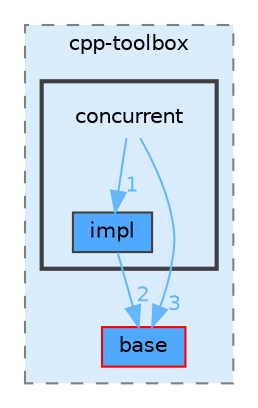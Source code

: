 digraph "src/include/cpp-toolbox/concurrent"
{
 // LATEX_PDF_SIZE
  bgcolor="transparent";
  edge [fontname=Helvetica,fontsize=10,labelfontname=Helvetica,labelfontsize=10];
  node [fontname=Helvetica,fontsize=10,shape=box,height=0.2,width=0.4];
  compound=true
  subgraph clusterdir_09c6140c2956544491238e129f11fd9f {
    graph [ bgcolor="#daedff", pencolor="grey50", label="cpp-toolbox", fontname=Helvetica,fontsize=10 style="filled,dashed", URL="dir_09c6140c2956544491238e129f11fd9f.html",tooltip=""]
  dir_175064ea02679cf4c3a50b5407502295 [label="base", fillcolor="#4ea9ff", color="red", style="filled", URL="dir_175064ea02679cf4c3a50b5407502295.html",tooltip=""];
  subgraph clusterdir_53097c1fb4416aacf03fa23589a54650 {
    graph [ bgcolor="#daedff", pencolor="grey25", label="", fontname=Helvetica,fontsize=10 style="filled,bold", URL="dir_53097c1fb4416aacf03fa23589a54650.html",tooltip=""]
    dir_53097c1fb4416aacf03fa23589a54650 [shape=plaintext, label="concurrent"];
  dir_9e27c55f36d3ced2b3c9ff2dc82c5988 [label="impl", fillcolor="#4ea9ff", color="grey25", style="filled", URL="dir_9e27c55f36d3ced2b3c9ff2dc82c5988.html",tooltip=""];
  }
  }
  dir_53097c1fb4416aacf03fa23589a54650->dir_175064ea02679cf4c3a50b5407502295 [headlabel="3", labeldistance=1.5 headhref="dir_000001_000000.html" href="dir_000001_000000.html" color="steelblue1" fontcolor="steelblue1"];
  dir_53097c1fb4416aacf03fa23589a54650->dir_9e27c55f36d3ced2b3c9ff2dc82c5988 [headlabel="1", labeldistance=1.5 headhref="dir_000001_000013.html" href="dir_000001_000013.html" color="steelblue1" fontcolor="steelblue1"];
  dir_9e27c55f36d3ced2b3c9ff2dc82c5988->dir_175064ea02679cf4c3a50b5407502295 [headlabel="2", labeldistance=1.5 headhref="dir_000013_000000.html" href="dir_000013_000000.html" color="steelblue1" fontcolor="steelblue1"];
}
